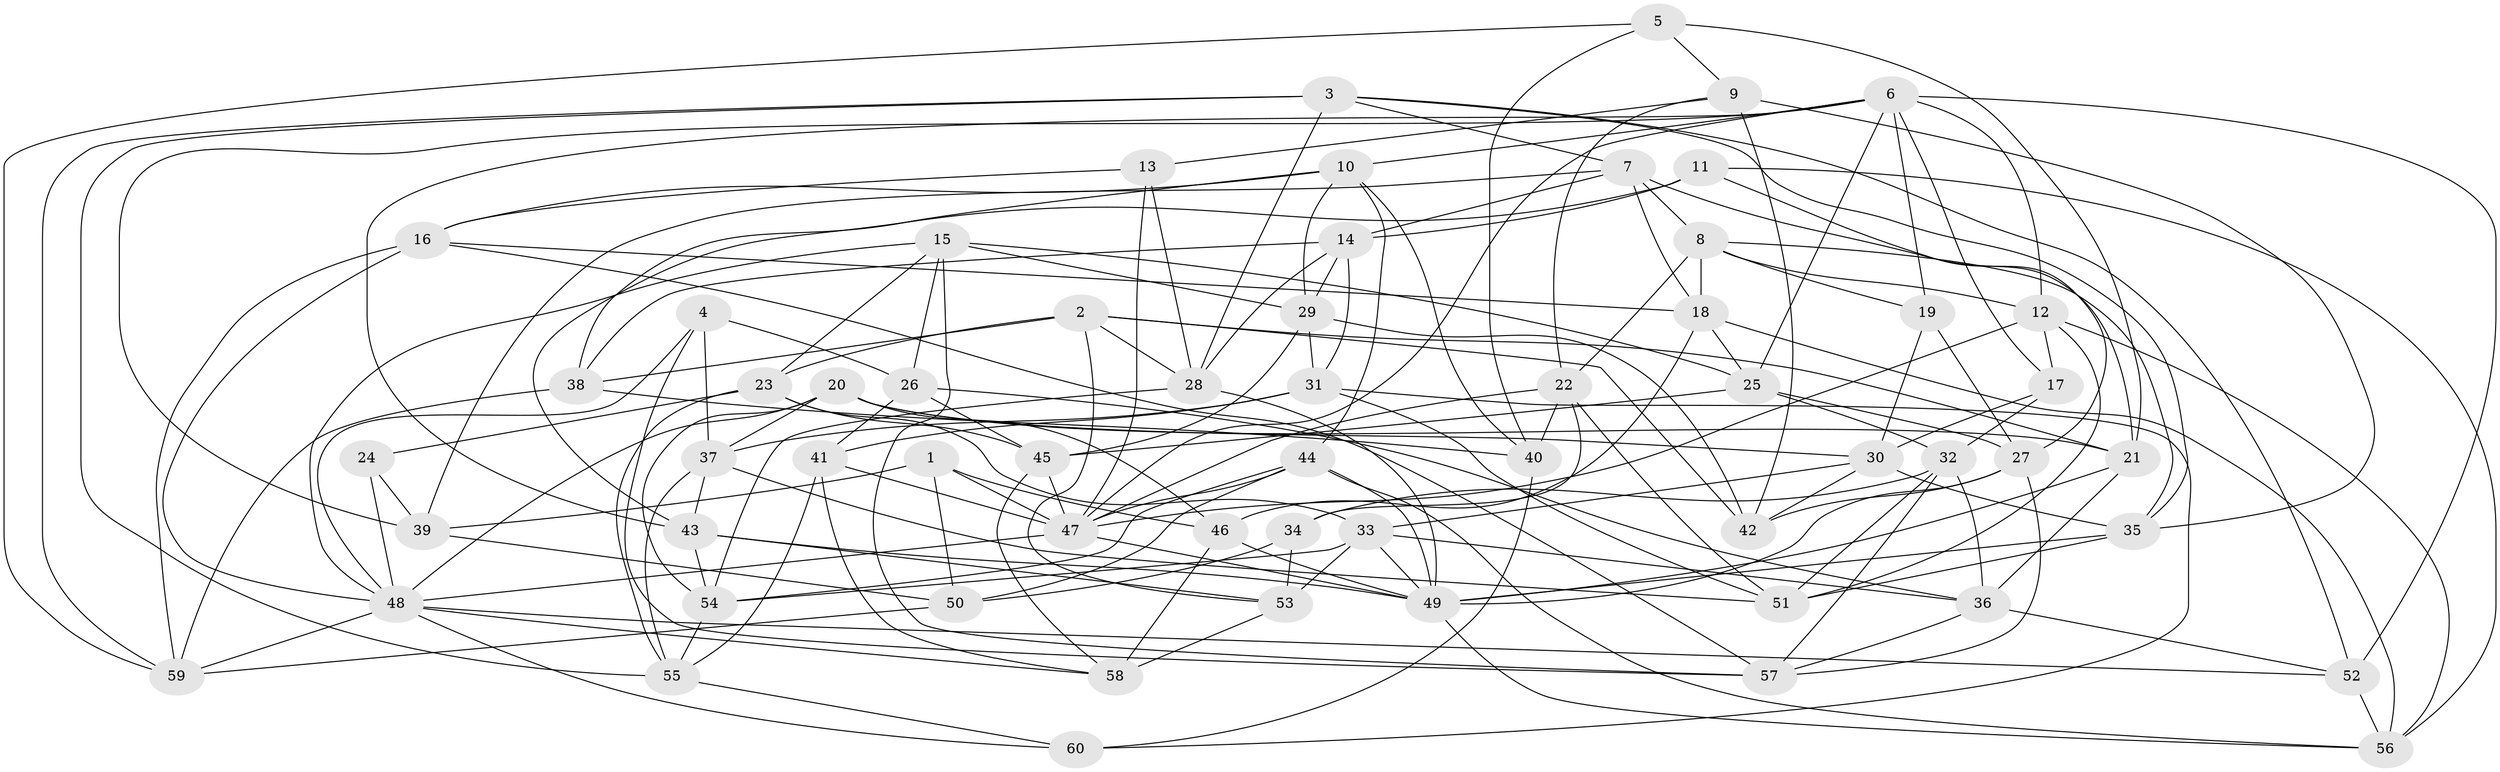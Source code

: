 // original degree distribution, {4: 1.0}
// Generated by graph-tools (version 1.1) at 2025/26/03/09/25 03:26:50]
// undirected, 60 vertices, 171 edges
graph export_dot {
graph [start="1"]
  node [color=gray90,style=filled];
  1;
  2;
  3;
  4;
  5;
  6;
  7;
  8;
  9;
  10;
  11;
  12;
  13;
  14;
  15;
  16;
  17;
  18;
  19;
  20;
  21;
  22;
  23;
  24;
  25;
  26;
  27;
  28;
  29;
  30;
  31;
  32;
  33;
  34;
  35;
  36;
  37;
  38;
  39;
  40;
  41;
  42;
  43;
  44;
  45;
  46;
  47;
  48;
  49;
  50;
  51;
  52;
  53;
  54;
  55;
  56;
  57;
  58;
  59;
  60;
  1 -- 39 [weight=1.0];
  1 -- 46 [weight=1.0];
  1 -- 47 [weight=1.0];
  1 -- 50 [weight=1.0];
  2 -- 21 [weight=1.0];
  2 -- 23 [weight=1.0];
  2 -- 28 [weight=1.0];
  2 -- 38 [weight=1.0];
  2 -- 42 [weight=1.0];
  2 -- 53 [weight=1.0];
  3 -- 7 [weight=1.0];
  3 -- 28 [weight=1.0];
  3 -- 35 [weight=1.0];
  3 -- 52 [weight=1.0];
  3 -- 55 [weight=1.0];
  3 -- 59 [weight=1.0];
  4 -- 26 [weight=1.0];
  4 -- 37 [weight=1.0];
  4 -- 48 [weight=1.0];
  4 -- 57 [weight=1.0];
  5 -- 9 [weight=1.0];
  5 -- 21 [weight=1.0];
  5 -- 40 [weight=1.0];
  5 -- 59 [weight=1.0];
  6 -- 10 [weight=1.0];
  6 -- 12 [weight=1.0];
  6 -- 17 [weight=1.0];
  6 -- 19 [weight=1.0];
  6 -- 25 [weight=1.0];
  6 -- 39 [weight=1.0];
  6 -- 43 [weight=1.0];
  6 -- 47 [weight=1.0];
  6 -- 52 [weight=2.0];
  7 -- 8 [weight=1.0];
  7 -- 14 [weight=1.0];
  7 -- 18 [weight=1.0];
  7 -- 21 [weight=1.0];
  7 -- 39 [weight=1.0];
  8 -- 12 [weight=1.0];
  8 -- 18 [weight=1.0];
  8 -- 19 [weight=1.0];
  8 -- 22 [weight=1.0];
  8 -- 35 [weight=1.0];
  9 -- 13 [weight=1.0];
  9 -- 22 [weight=1.0];
  9 -- 35 [weight=1.0];
  9 -- 42 [weight=2.0];
  10 -- 16 [weight=1.0];
  10 -- 29 [weight=1.0];
  10 -- 38 [weight=1.0];
  10 -- 40 [weight=1.0];
  10 -- 44 [weight=1.0];
  11 -- 14 [weight=1.0];
  11 -- 27 [weight=1.0];
  11 -- 43 [weight=1.0];
  11 -- 56 [weight=1.0];
  12 -- 17 [weight=1.0];
  12 -- 47 [weight=1.0];
  12 -- 51 [weight=1.0];
  12 -- 56 [weight=1.0];
  13 -- 16 [weight=1.0];
  13 -- 28 [weight=1.0];
  13 -- 47 [weight=1.0];
  14 -- 28 [weight=1.0];
  14 -- 29 [weight=1.0];
  14 -- 31 [weight=1.0];
  14 -- 38 [weight=1.0];
  15 -- 23 [weight=1.0];
  15 -- 25 [weight=1.0];
  15 -- 26 [weight=1.0];
  15 -- 29 [weight=1.0];
  15 -- 48 [weight=1.0];
  15 -- 57 [weight=1.0];
  16 -- 18 [weight=1.0];
  16 -- 48 [weight=1.0];
  16 -- 57 [weight=1.0];
  16 -- 59 [weight=1.0];
  17 -- 30 [weight=1.0];
  17 -- 32 [weight=1.0];
  18 -- 25 [weight=1.0];
  18 -- 46 [weight=1.0];
  18 -- 56 [weight=1.0];
  19 -- 27 [weight=1.0];
  19 -- 30 [weight=1.0];
  20 -- 21 [weight=1.0];
  20 -- 30 [weight=1.0];
  20 -- 37 [weight=1.0];
  20 -- 46 [weight=1.0];
  20 -- 48 [weight=1.0];
  20 -- 54 [weight=1.0];
  21 -- 36 [weight=1.0];
  21 -- 49 [weight=1.0];
  22 -- 34 [weight=1.0];
  22 -- 40 [weight=1.0];
  22 -- 47 [weight=1.0];
  22 -- 51 [weight=1.0];
  23 -- 24 [weight=1.0];
  23 -- 33 [weight=1.0];
  23 -- 45 [weight=1.0];
  23 -- 55 [weight=1.0];
  24 -- 39 [weight=2.0];
  24 -- 48 [weight=1.0];
  25 -- 27 [weight=1.0];
  25 -- 32 [weight=1.0];
  25 -- 45 [weight=1.0];
  26 -- 36 [weight=1.0];
  26 -- 41 [weight=2.0];
  26 -- 45 [weight=1.0];
  27 -- 42 [weight=1.0];
  27 -- 49 [weight=1.0];
  27 -- 57 [weight=1.0];
  28 -- 49 [weight=1.0];
  28 -- 54 [weight=1.0];
  29 -- 31 [weight=1.0];
  29 -- 42 [weight=1.0];
  29 -- 45 [weight=1.0];
  30 -- 33 [weight=1.0];
  30 -- 35 [weight=1.0];
  30 -- 42 [weight=1.0];
  31 -- 37 [weight=1.0];
  31 -- 41 [weight=1.0];
  31 -- 51 [weight=1.0];
  31 -- 60 [weight=1.0];
  32 -- 34 [weight=1.0];
  32 -- 36 [weight=1.0];
  32 -- 51 [weight=1.0];
  32 -- 57 [weight=1.0];
  33 -- 36 [weight=1.0];
  33 -- 49 [weight=1.0];
  33 -- 53 [weight=1.0];
  33 -- 54 [weight=1.0];
  34 -- 50 [weight=2.0];
  34 -- 53 [weight=2.0];
  35 -- 49 [weight=1.0];
  35 -- 51 [weight=1.0];
  36 -- 52 [weight=1.0];
  36 -- 57 [weight=1.0];
  37 -- 43 [weight=1.0];
  37 -- 51 [weight=1.0];
  37 -- 55 [weight=1.0];
  38 -- 40 [weight=2.0];
  38 -- 59 [weight=1.0];
  39 -- 50 [weight=1.0];
  40 -- 60 [weight=1.0];
  41 -- 47 [weight=1.0];
  41 -- 55 [weight=1.0];
  41 -- 58 [weight=1.0];
  43 -- 49 [weight=1.0];
  43 -- 53 [weight=1.0];
  43 -- 54 [weight=1.0];
  44 -- 47 [weight=1.0];
  44 -- 49 [weight=1.0];
  44 -- 50 [weight=1.0];
  44 -- 54 [weight=1.0];
  44 -- 56 [weight=1.0];
  45 -- 47 [weight=1.0];
  45 -- 58 [weight=1.0];
  46 -- 49 [weight=1.0];
  46 -- 58 [weight=2.0];
  47 -- 48 [weight=1.0];
  47 -- 49 [weight=1.0];
  48 -- 52 [weight=1.0];
  48 -- 58 [weight=1.0];
  48 -- 59 [weight=1.0];
  48 -- 60 [weight=1.0];
  49 -- 56 [weight=1.0];
  50 -- 59 [weight=1.0];
  52 -- 56 [weight=1.0];
  53 -- 58 [weight=1.0];
  54 -- 55 [weight=1.0];
  55 -- 60 [weight=1.0];
}
